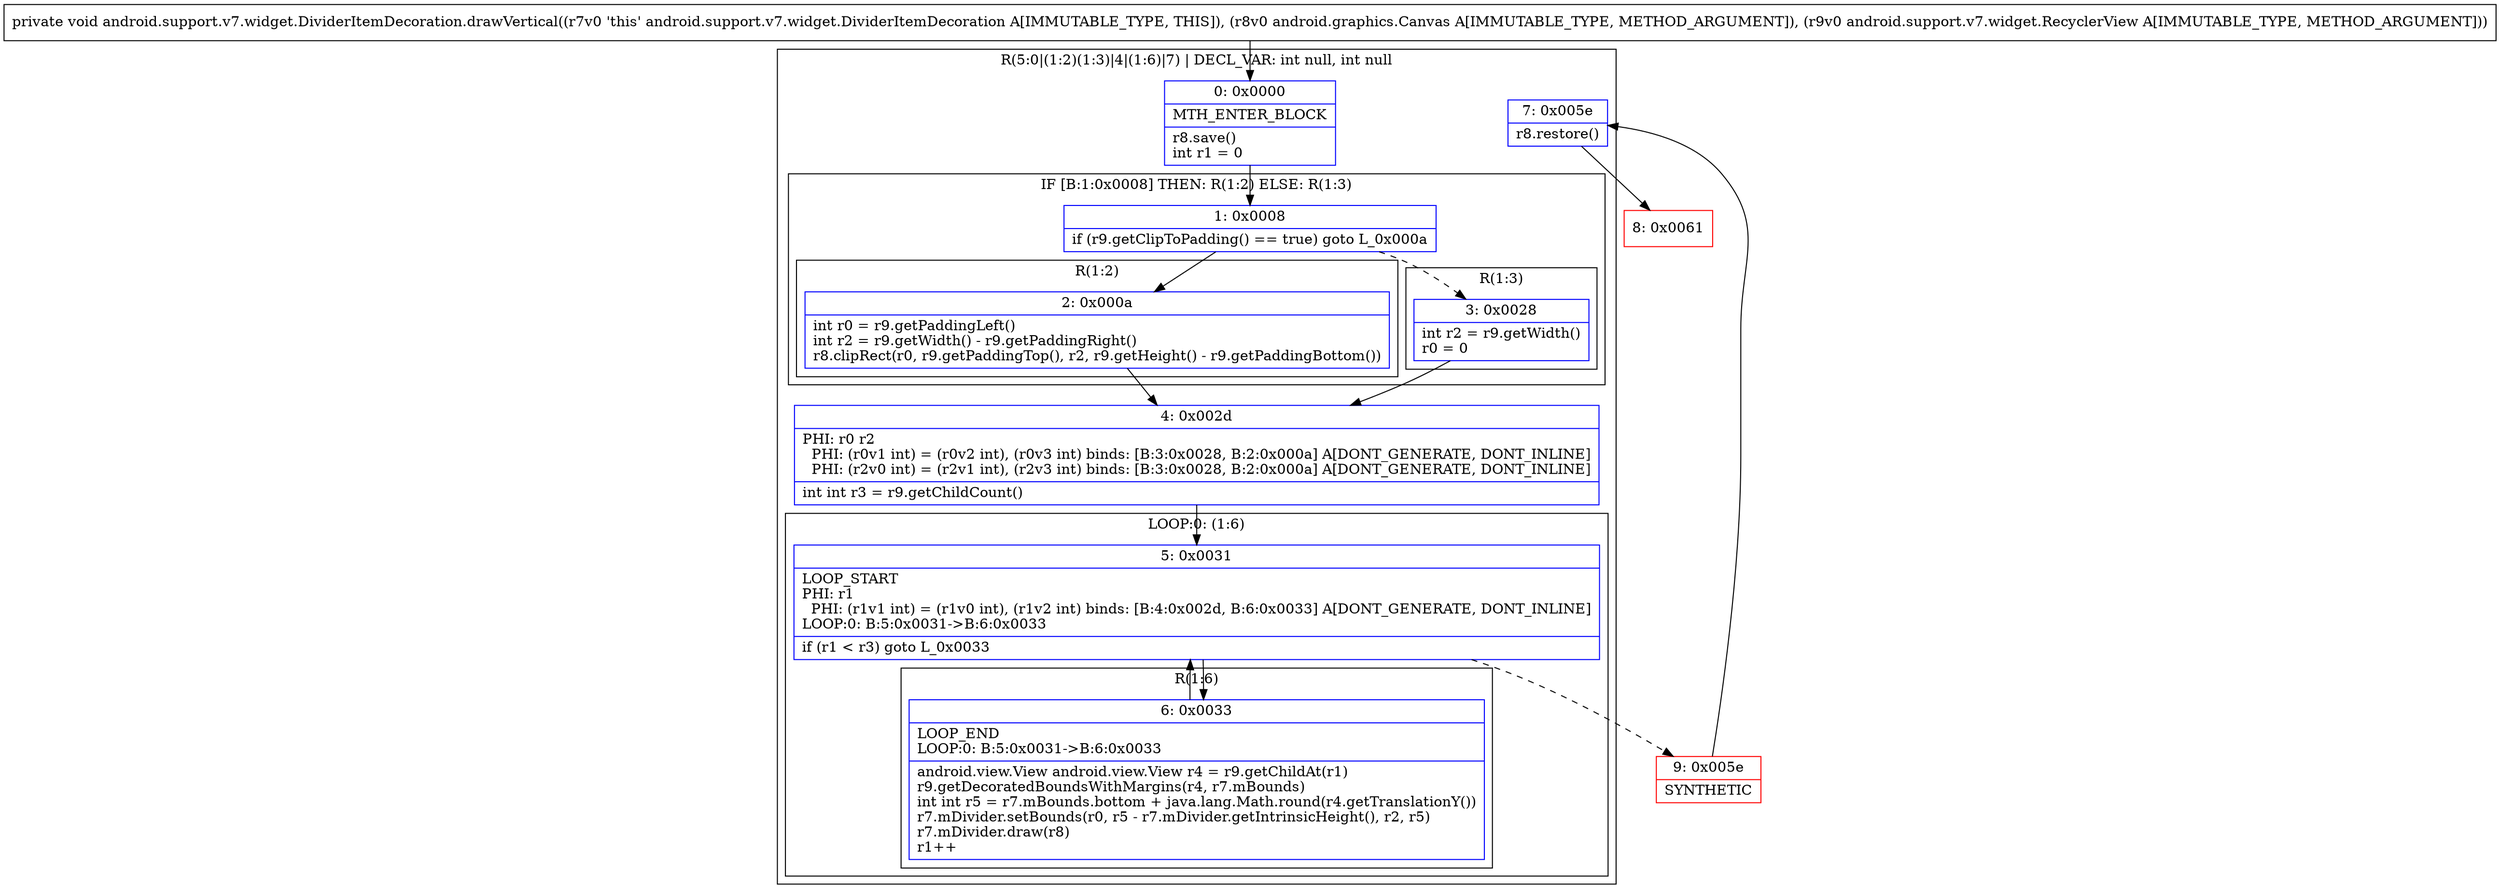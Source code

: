 digraph "CFG forandroid.support.v7.widget.DividerItemDecoration.drawVertical(Landroid\/graphics\/Canvas;Landroid\/support\/v7\/widget\/RecyclerView;)V" {
subgraph cluster_Region_1421925439 {
label = "R(5:0|(1:2)(1:3)|4|(1:6)|7) | DECL_VAR: int null, int null\l";
node [shape=record,color=blue];
Node_0 [shape=record,label="{0\:\ 0x0000|MTH_ENTER_BLOCK\l|r8.save()\lint r1 = 0\l}"];
subgraph cluster_IfRegion_47230204 {
label = "IF [B:1:0x0008] THEN: R(1:2) ELSE: R(1:3)";
node [shape=record,color=blue];
Node_1 [shape=record,label="{1\:\ 0x0008|if (r9.getClipToPadding() == true) goto L_0x000a\l}"];
subgraph cluster_Region_1526111446 {
label = "R(1:2)";
node [shape=record,color=blue];
Node_2 [shape=record,label="{2\:\ 0x000a|int r0 = r9.getPaddingLeft()\lint r2 = r9.getWidth() \- r9.getPaddingRight()\lr8.clipRect(r0, r9.getPaddingTop(), r2, r9.getHeight() \- r9.getPaddingBottom())\l}"];
}
subgraph cluster_Region_142973149 {
label = "R(1:3)";
node [shape=record,color=blue];
Node_3 [shape=record,label="{3\:\ 0x0028|int r2 = r9.getWidth()\lr0 = 0\l}"];
}
}
Node_4 [shape=record,label="{4\:\ 0x002d|PHI: r0 r2 \l  PHI: (r0v1 int) = (r0v2 int), (r0v3 int) binds: [B:3:0x0028, B:2:0x000a] A[DONT_GENERATE, DONT_INLINE]\l  PHI: (r2v0 int) = (r2v1 int), (r2v3 int) binds: [B:3:0x0028, B:2:0x000a] A[DONT_GENERATE, DONT_INLINE]\l|int int r3 = r9.getChildCount()\l}"];
subgraph cluster_LoopRegion_893395468 {
label = "LOOP:0: (1:6)";
node [shape=record,color=blue];
Node_5 [shape=record,label="{5\:\ 0x0031|LOOP_START\lPHI: r1 \l  PHI: (r1v1 int) = (r1v0 int), (r1v2 int) binds: [B:4:0x002d, B:6:0x0033] A[DONT_GENERATE, DONT_INLINE]\lLOOP:0: B:5:0x0031\-\>B:6:0x0033\l|if (r1 \< r3) goto L_0x0033\l}"];
subgraph cluster_Region_1271954133 {
label = "R(1:6)";
node [shape=record,color=blue];
Node_6 [shape=record,label="{6\:\ 0x0033|LOOP_END\lLOOP:0: B:5:0x0031\-\>B:6:0x0033\l|android.view.View android.view.View r4 = r9.getChildAt(r1)\lr9.getDecoratedBoundsWithMargins(r4, r7.mBounds)\lint int r5 = r7.mBounds.bottom + java.lang.Math.round(r4.getTranslationY())\lr7.mDivider.setBounds(r0, r5 \- r7.mDivider.getIntrinsicHeight(), r2, r5)\lr7.mDivider.draw(r8)\lr1++\l}"];
}
}
Node_7 [shape=record,label="{7\:\ 0x005e|r8.restore()\l}"];
}
Node_8 [shape=record,color=red,label="{8\:\ 0x0061}"];
Node_9 [shape=record,color=red,label="{9\:\ 0x005e|SYNTHETIC\l}"];
MethodNode[shape=record,label="{private void android.support.v7.widget.DividerItemDecoration.drawVertical((r7v0 'this' android.support.v7.widget.DividerItemDecoration A[IMMUTABLE_TYPE, THIS]), (r8v0 android.graphics.Canvas A[IMMUTABLE_TYPE, METHOD_ARGUMENT]), (r9v0 android.support.v7.widget.RecyclerView A[IMMUTABLE_TYPE, METHOD_ARGUMENT])) }"];
MethodNode -> Node_0;
Node_0 -> Node_1;
Node_1 -> Node_2;
Node_1 -> Node_3[style=dashed];
Node_2 -> Node_4;
Node_3 -> Node_4;
Node_4 -> Node_5;
Node_5 -> Node_6;
Node_5 -> Node_9[style=dashed];
Node_6 -> Node_5;
Node_7 -> Node_8;
Node_9 -> Node_7;
}

